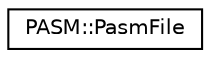 digraph "Graphical Class Hierarchy"
{
  edge [fontname="Helvetica",fontsize="10",labelfontname="Helvetica",labelfontsize="10"];
  node [fontname="Helvetica",fontsize="10",shape=record];
  rankdir="LR";
  Node0 [label="PASM::PasmFile",height=0.2,width=0.4,color="black", fillcolor="white", style="filled",URL="$classPASM_1_1PasmFile.html"];
}
